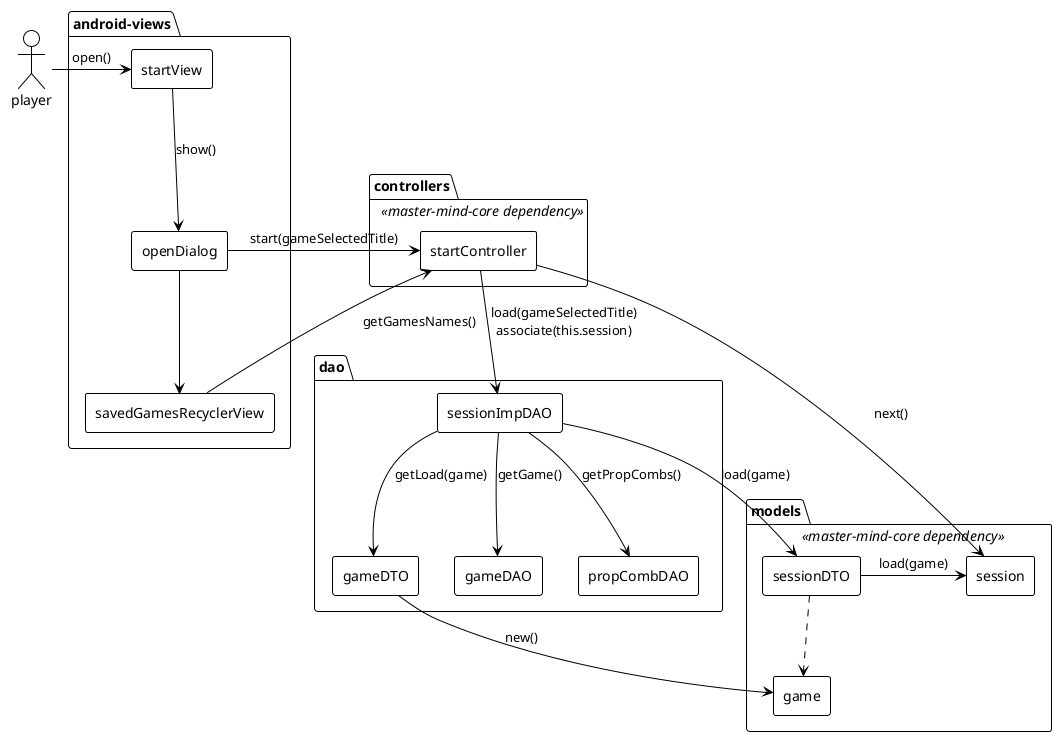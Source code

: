 @startuml colaboration-open
!theme plain

actor player

package android-views {
    agent startView
    agent openDialog
    agent savedGamesRecyclerView
}

player -right-> startView :open()
startView --> openDialog :show()
openDialog --> savedGamesRecyclerView

package controllers <<master-mind-core dependency>> {
    agent startController
}

openDialog -left-> startController :start(gameSelectedTitle)
savedGamesRecyclerView -left-> startController :getGamesNames()

package dao {
    agent sessionImpDAO
    agent gameDAO
    agent propCombDAO
    agent gameDTO
}

package models <<master-mind-core dependency>>{
    agent session
    agent sessionDTO
    agent game
}

startController --> session :next()
startController --> sessionImpDAO :load(gameSelectedTitle)\nassociate(this.session)
sessionImpDAO --> gameDAO :getGame()
sessionImpDAO --> propCombDAO :getPropCombs()
sessionImpDAO --> sessionDTO :load(game)
sessionImpDAO --> gameDTO :getLoad(game)


sessionDTO -right-> session :load(game) 
sessionDTO ..> game 
gameDTO -right-> game :new()

@enduml